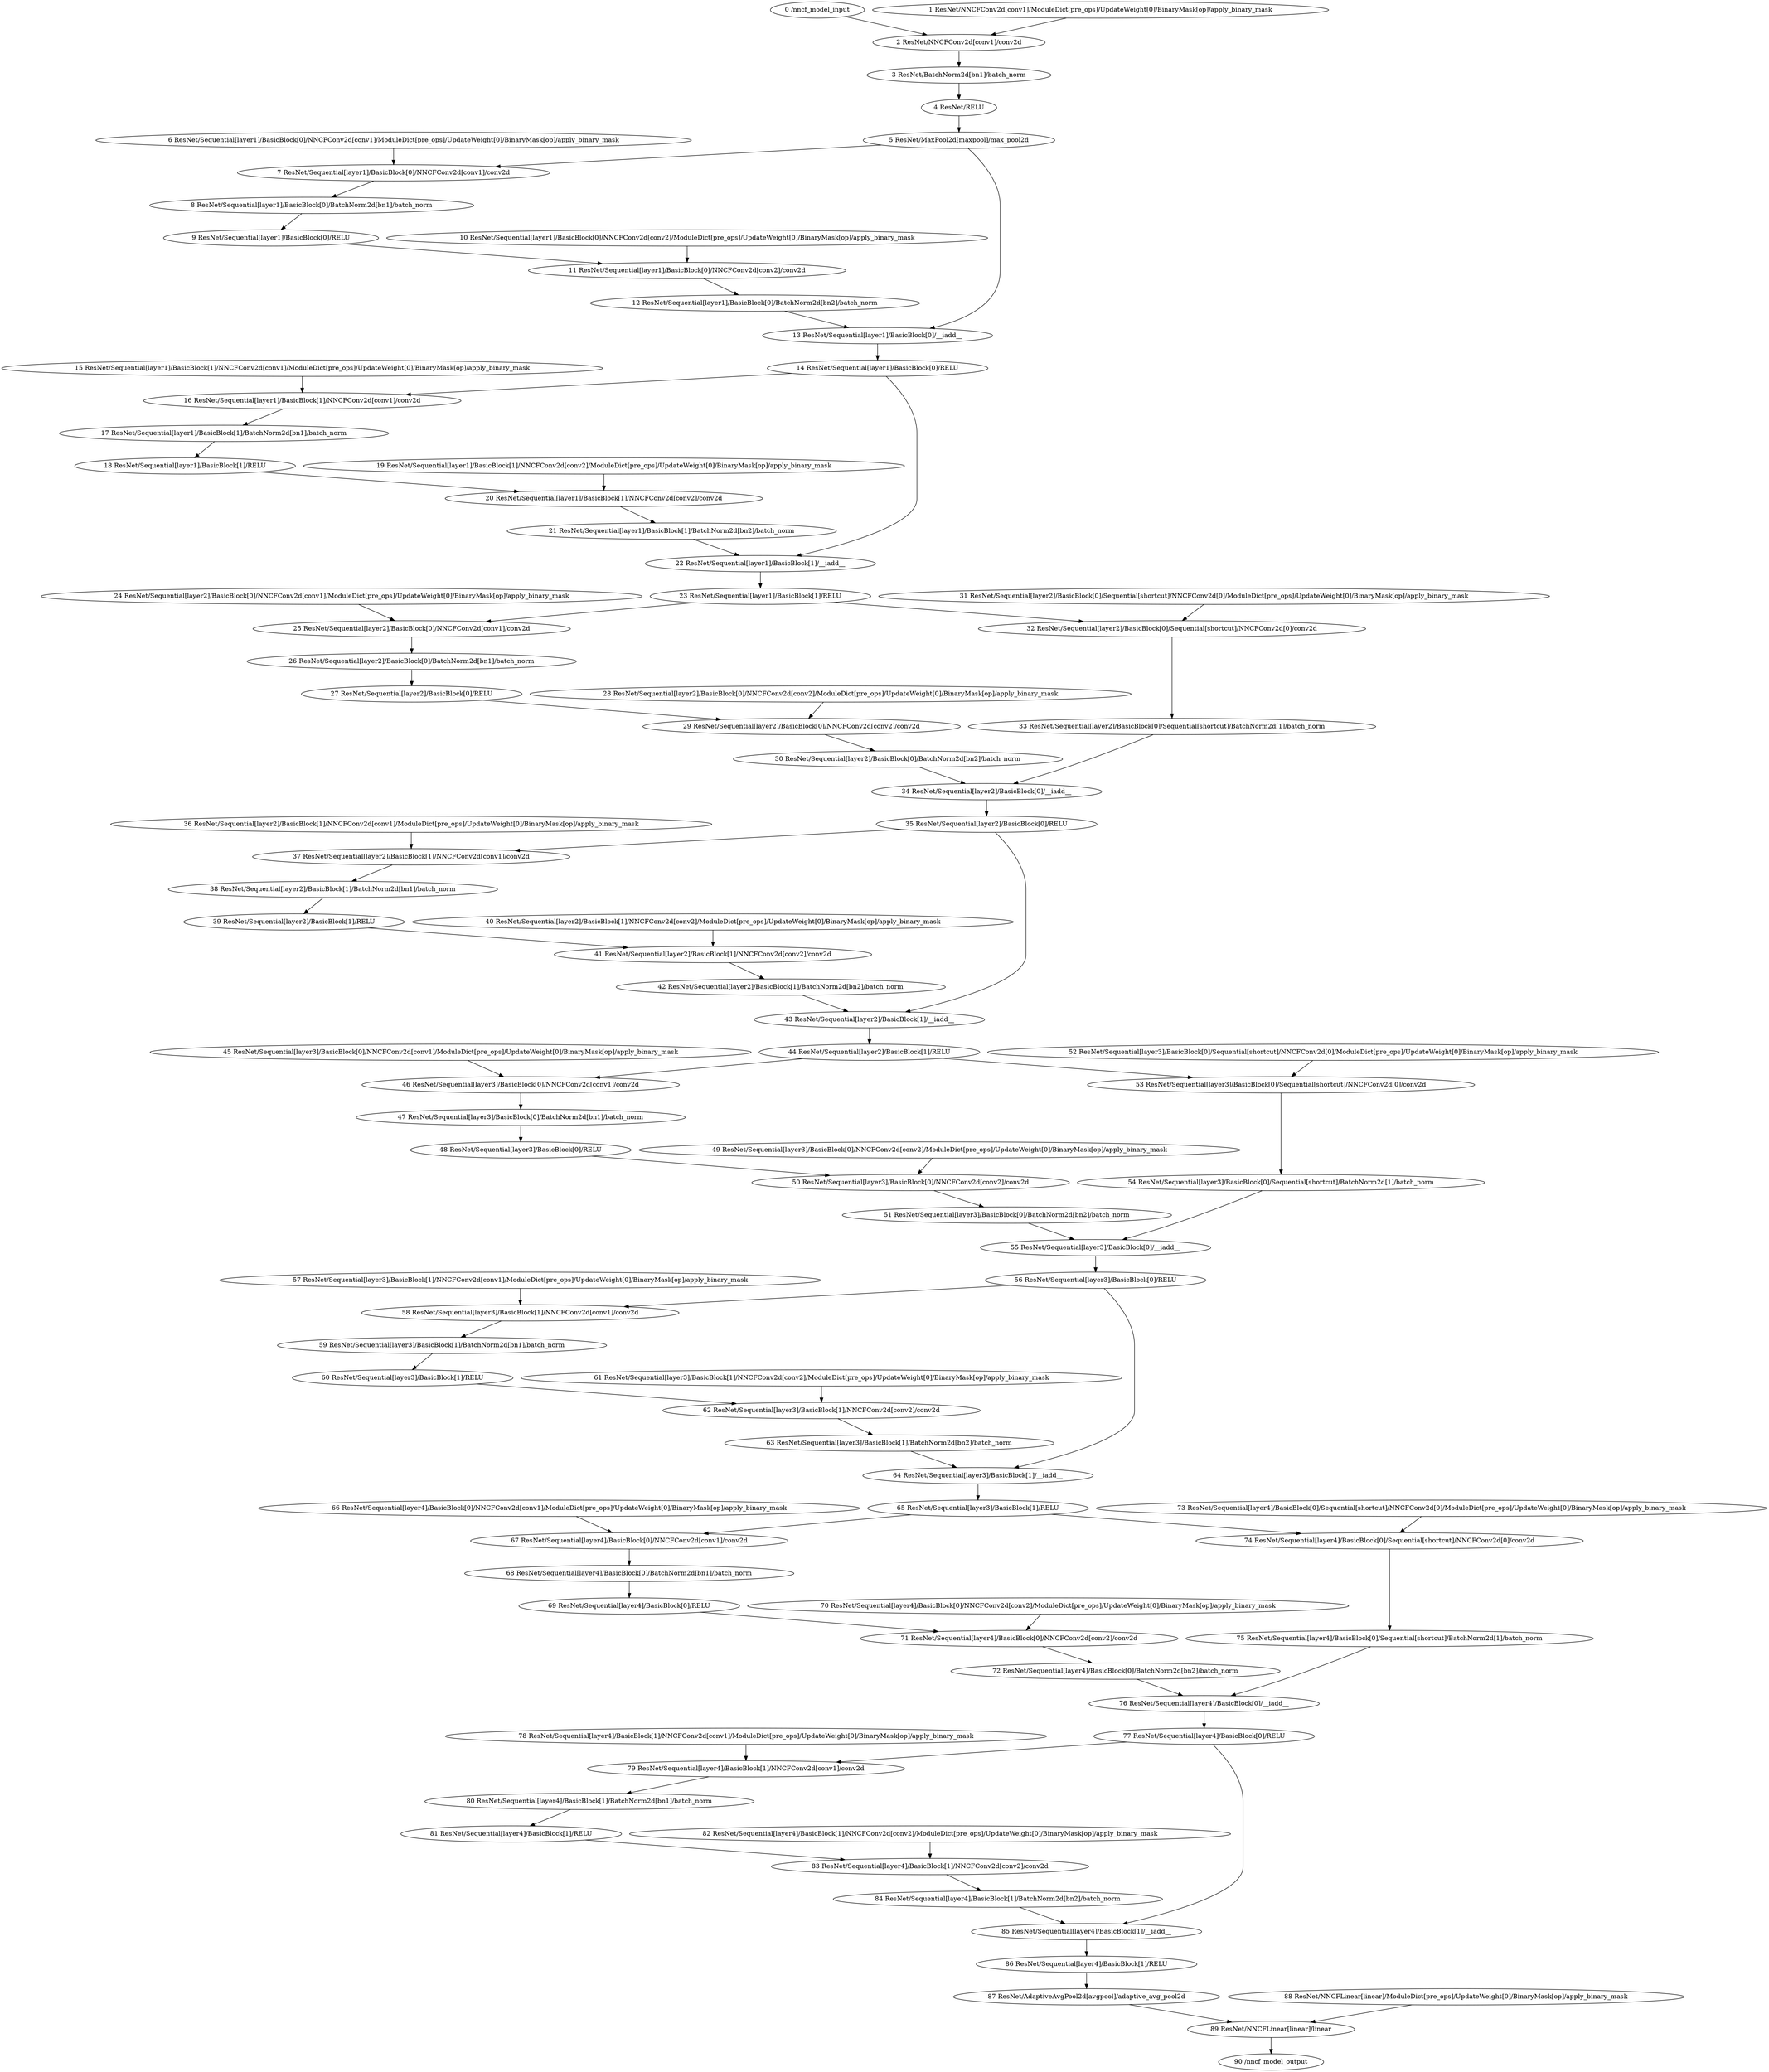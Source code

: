 strict digraph  {
"0 /nncf_model_input" [id=0, scope="", type=nncf_model_input];
"1 ResNet/NNCFConv2d[conv1]/ModuleDict[pre_ops]/UpdateWeight[0]/BinaryMask[op]/apply_binary_mask" [id=1, scope="ResNet/NNCFConv2d[conv1]/ModuleDict[pre_ops]/UpdateWeight[0]/BinaryMask[op]", type=apply_binary_mask];
"2 ResNet/NNCFConv2d[conv1]/conv2d" [id=2, scope="ResNet/NNCFConv2d[conv1]", type=conv2d];
"3 ResNet/BatchNorm2d[bn1]/batch_norm" [id=3, scope="ResNet/BatchNorm2d[bn1]", type=batch_norm];
"4 ResNet/RELU" [id=4, scope=ResNet, type=RELU];
"5 ResNet/MaxPool2d[maxpool]/max_pool2d" [id=5, scope="ResNet/MaxPool2d[maxpool]", type=max_pool2d];
"6 ResNet/Sequential[layer1]/BasicBlock[0]/NNCFConv2d[conv1]/ModuleDict[pre_ops]/UpdateWeight[0]/BinaryMask[op]/apply_binary_mask" [id=6, scope="ResNet/Sequential[layer1]/BasicBlock[0]/NNCFConv2d[conv1]/ModuleDict[pre_ops]/UpdateWeight[0]/BinaryMask[op]", type=apply_binary_mask];
"7 ResNet/Sequential[layer1]/BasicBlock[0]/NNCFConv2d[conv1]/conv2d" [id=7, scope="ResNet/Sequential[layer1]/BasicBlock[0]/NNCFConv2d[conv1]", type=conv2d];
"8 ResNet/Sequential[layer1]/BasicBlock[0]/BatchNorm2d[bn1]/batch_norm" [id=8, scope="ResNet/Sequential[layer1]/BasicBlock[0]/BatchNorm2d[bn1]", type=batch_norm];
"9 ResNet/Sequential[layer1]/BasicBlock[0]/RELU" [id=9, scope="ResNet/Sequential[layer1]/BasicBlock[0]", type=RELU];
"10 ResNet/Sequential[layer1]/BasicBlock[0]/NNCFConv2d[conv2]/ModuleDict[pre_ops]/UpdateWeight[0]/BinaryMask[op]/apply_binary_mask" [id=10, scope="ResNet/Sequential[layer1]/BasicBlock[0]/NNCFConv2d[conv2]/ModuleDict[pre_ops]/UpdateWeight[0]/BinaryMask[op]", type=apply_binary_mask];
"11 ResNet/Sequential[layer1]/BasicBlock[0]/NNCFConv2d[conv2]/conv2d" [id=11, scope="ResNet/Sequential[layer1]/BasicBlock[0]/NNCFConv2d[conv2]", type=conv2d];
"12 ResNet/Sequential[layer1]/BasicBlock[0]/BatchNorm2d[bn2]/batch_norm" [id=12, scope="ResNet/Sequential[layer1]/BasicBlock[0]/BatchNorm2d[bn2]", type=batch_norm];
"13 ResNet/Sequential[layer1]/BasicBlock[0]/__iadd__" [id=13, scope="ResNet/Sequential[layer1]/BasicBlock[0]", type=__iadd__];
"14 ResNet/Sequential[layer1]/BasicBlock[0]/RELU" [id=14, scope="ResNet/Sequential[layer1]/BasicBlock[0]", type=RELU];
"15 ResNet/Sequential[layer1]/BasicBlock[1]/NNCFConv2d[conv1]/ModuleDict[pre_ops]/UpdateWeight[0]/BinaryMask[op]/apply_binary_mask" [id=15, scope="ResNet/Sequential[layer1]/BasicBlock[1]/NNCFConv2d[conv1]/ModuleDict[pre_ops]/UpdateWeight[0]/BinaryMask[op]", type=apply_binary_mask];
"16 ResNet/Sequential[layer1]/BasicBlock[1]/NNCFConv2d[conv1]/conv2d" [id=16, scope="ResNet/Sequential[layer1]/BasicBlock[1]/NNCFConv2d[conv1]", type=conv2d];
"17 ResNet/Sequential[layer1]/BasicBlock[1]/BatchNorm2d[bn1]/batch_norm" [id=17, scope="ResNet/Sequential[layer1]/BasicBlock[1]/BatchNorm2d[bn1]", type=batch_norm];
"18 ResNet/Sequential[layer1]/BasicBlock[1]/RELU" [id=18, scope="ResNet/Sequential[layer1]/BasicBlock[1]", type=RELU];
"19 ResNet/Sequential[layer1]/BasicBlock[1]/NNCFConv2d[conv2]/ModuleDict[pre_ops]/UpdateWeight[0]/BinaryMask[op]/apply_binary_mask" [id=19, scope="ResNet/Sequential[layer1]/BasicBlock[1]/NNCFConv2d[conv2]/ModuleDict[pre_ops]/UpdateWeight[0]/BinaryMask[op]", type=apply_binary_mask];
"20 ResNet/Sequential[layer1]/BasicBlock[1]/NNCFConv2d[conv2]/conv2d" [id=20, scope="ResNet/Sequential[layer1]/BasicBlock[1]/NNCFConv2d[conv2]", type=conv2d];
"21 ResNet/Sequential[layer1]/BasicBlock[1]/BatchNorm2d[bn2]/batch_norm" [id=21, scope="ResNet/Sequential[layer1]/BasicBlock[1]/BatchNorm2d[bn2]", type=batch_norm];
"22 ResNet/Sequential[layer1]/BasicBlock[1]/__iadd__" [id=22, scope="ResNet/Sequential[layer1]/BasicBlock[1]", type=__iadd__];
"23 ResNet/Sequential[layer1]/BasicBlock[1]/RELU" [id=23, scope="ResNet/Sequential[layer1]/BasicBlock[1]", type=RELU];
"24 ResNet/Sequential[layer2]/BasicBlock[0]/NNCFConv2d[conv1]/ModuleDict[pre_ops]/UpdateWeight[0]/BinaryMask[op]/apply_binary_mask" [id=24, scope="ResNet/Sequential[layer2]/BasicBlock[0]/NNCFConv2d[conv1]/ModuleDict[pre_ops]/UpdateWeight[0]/BinaryMask[op]", type=apply_binary_mask];
"25 ResNet/Sequential[layer2]/BasicBlock[0]/NNCFConv2d[conv1]/conv2d" [id=25, scope="ResNet/Sequential[layer2]/BasicBlock[0]/NNCFConv2d[conv1]", type=conv2d];
"26 ResNet/Sequential[layer2]/BasicBlock[0]/BatchNorm2d[bn1]/batch_norm" [id=26, scope="ResNet/Sequential[layer2]/BasicBlock[0]/BatchNorm2d[bn1]", type=batch_norm];
"27 ResNet/Sequential[layer2]/BasicBlock[0]/RELU" [id=27, scope="ResNet/Sequential[layer2]/BasicBlock[0]", type=RELU];
"28 ResNet/Sequential[layer2]/BasicBlock[0]/NNCFConv2d[conv2]/ModuleDict[pre_ops]/UpdateWeight[0]/BinaryMask[op]/apply_binary_mask" [id=28, scope="ResNet/Sequential[layer2]/BasicBlock[0]/NNCFConv2d[conv2]/ModuleDict[pre_ops]/UpdateWeight[0]/BinaryMask[op]", type=apply_binary_mask];
"29 ResNet/Sequential[layer2]/BasicBlock[0]/NNCFConv2d[conv2]/conv2d" [id=29, scope="ResNet/Sequential[layer2]/BasicBlock[0]/NNCFConv2d[conv2]", type=conv2d];
"30 ResNet/Sequential[layer2]/BasicBlock[0]/BatchNorm2d[bn2]/batch_norm" [id=30, scope="ResNet/Sequential[layer2]/BasicBlock[0]/BatchNorm2d[bn2]", type=batch_norm];
"31 ResNet/Sequential[layer2]/BasicBlock[0]/Sequential[shortcut]/NNCFConv2d[0]/ModuleDict[pre_ops]/UpdateWeight[0]/BinaryMask[op]/apply_binary_mask" [id=31, scope="ResNet/Sequential[layer2]/BasicBlock[0]/Sequential[shortcut]/NNCFConv2d[0]/ModuleDict[pre_ops]/UpdateWeight[0]/BinaryMask[op]", type=apply_binary_mask];
"32 ResNet/Sequential[layer2]/BasicBlock[0]/Sequential[shortcut]/NNCFConv2d[0]/conv2d" [id=32, scope="ResNet/Sequential[layer2]/BasicBlock[0]/Sequential[shortcut]/NNCFConv2d[0]", type=conv2d];
"33 ResNet/Sequential[layer2]/BasicBlock[0]/Sequential[shortcut]/BatchNorm2d[1]/batch_norm" [id=33, scope="ResNet/Sequential[layer2]/BasicBlock[0]/Sequential[shortcut]/BatchNorm2d[1]", type=batch_norm];
"34 ResNet/Sequential[layer2]/BasicBlock[0]/__iadd__" [id=34, scope="ResNet/Sequential[layer2]/BasicBlock[0]", type=__iadd__];
"35 ResNet/Sequential[layer2]/BasicBlock[0]/RELU" [id=35, scope="ResNet/Sequential[layer2]/BasicBlock[0]", type=RELU];
"36 ResNet/Sequential[layer2]/BasicBlock[1]/NNCFConv2d[conv1]/ModuleDict[pre_ops]/UpdateWeight[0]/BinaryMask[op]/apply_binary_mask" [id=36, scope="ResNet/Sequential[layer2]/BasicBlock[1]/NNCFConv2d[conv1]/ModuleDict[pre_ops]/UpdateWeight[0]/BinaryMask[op]", type=apply_binary_mask];
"37 ResNet/Sequential[layer2]/BasicBlock[1]/NNCFConv2d[conv1]/conv2d" [id=37, scope="ResNet/Sequential[layer2]/BasicBlock[1]/NNCFConv2d[conv1]", type=conv2d];
"38 ResNet/Sequential[layer2]/BasicBlock[1]/BatchNorm2d[bn1]/batch_norm" [id=38, scope="ResNet/Sequential[layer2]/BasicBlock[1]/BatchNorm2d[bn1]", type=batch_norm];
"39 ResNet/Sequential[layer2]/BasicBlock[1]/RELU" [id=39, scope="ResNet/Sequential[layer2]/BasicBlock[1]", type=RELU];
"40 ResNet/Sequential[layer2]/BasicBlock[1]/NNCFConv2d[conv2]/ModuleDict[pre_ops]/UpdateWeight[0]/BinaryMask[op]/apply_binary_mask" [id=40, scope="ResNet/Sequential[layer2]/BasicBlock[1]/NNCFConv2d[conv2]/ModuleDict[pre_ops]/UpdateWeight[0]/BinaryMask[op]", type=apply_binary_mask];
"41 ResNet/Sequential[layer2]/BasicBlock[1]/NNCFConv2d[conv2]/conv2d" [id=41, scope="ResNet/Sequential[layer2]/BasicBlock[1]/NNCFConv2d[conv2]", type=conv2d];
"42 ResNet/Sequential[layer2]/BasicBlock[1]/BatchNorm2d[bn2]/batch_norm" [id=42, scope="ResNet/Sequential[layer2]/BasicBlock[1]/BatchNorm2d[bn2]", type=batch_norm];
"43 ResNet/Sequential[layer2]/BasicBlock[1]/__iadd__" [id=43, scope="ResNet/Sequential[layer2]/BasicBlock[1]", type=__iadd__];
"44 ResNet/Sequential[layer2]/BasicBlock[1]/RELU" [id=44, scope="ResNet/Sequential[layer2]/BasicBlock[1]", type=RELU];
"45 ResNet/Sequential[layer3]/BasicBlock[0]/NNCFConv2d[conv1]/ModuleDict[pre_ops]/UpdateWeight[0]/BinaryMask[op]/apply_binary_mask" [id=45, scope="ResNet/Sequential[layer3]/BasicBlock[0]/NNCFConv2d[conv1]/ModuleDict[pre_ops]/UpdateWeight[0]/BinaryMask[op]", type=apply_binary_mask];
"46 ResNet/Sequential[layer3]/BasicBlock[0]/NNCFConv2d[conv1]/conv2d" [id=46, scope="ResNet/Sequential[layer3]/BasicBlock[0]/NNCFConv2d[conv1]", type=conv2d];
"47 ResNet/Sequential[layer3]/BasicBlock[0]/BatchNorm2d[bn1]/batch_norm" [id=47, scope="ResNet/Sequential[layer3]/BasicBlock[0]/BatchNorm2d[bn1]", type=batch_norm];
"48 ResNet/Sequential[layer3]/BasicBlock[0]/RELU" [id=48, scope="ResNet/Sequential[layer3]/BasicBlock[0]", type=RELU];
"49 ResNet/Sequential[layer3]/BasicBlock[0]/NNCFConv2d[conv2]/ModuleDict[pre_ops]/UpdateWeight[0]/BinaryMask[op]/apply_binary_mask" [id=49, scope="ResNet/Sequential[layer3]/BasicBlock[0]/NNCFConv2d[conv2]/ModuleDict[pre_ops]/UpdateWeight[0]/BinaryMask[op]", type=apply_binary_mask];
"50 ResNet/Sequential[layer3]/BasicBlock[0]/NNCFConv2d[conv2]/conv2d" [id=50, scope="ResNet/Sequential[layer3]/BasicBlock[0]/NNCFConv2d[conv2]", type=conv2d];
"51 ResNet/Sequential[layer3]/BasicBlock[0]/BatchNorm2d[bn2]/batch_norm" [id=51, scope="ResNet/Sequential[layer3]/BasicBlock[0]/BatchNorm2d[bn2]", type=batch_norm];
"52 ResNet/Sequential[layer3]/BasicBlock[0]/Sequential[shortcut]/NNCFConv2d[0]/ModuleDict[pre_ops]/UpdateWeight[0]/BinaryMask[op]/apply_binary_mask" [id=52, scope="ResNet/Sequential[layer3]/BasicBlock[0]/Sequential[shortcut]/NNCFConv2d[0]/ModuleDict[pre_ops]/UpdateWeight[0]/BinaryMask[op]", type=apply_binary_mask];
"53 ResNet/Sequential[layer3]/BasicBlock[0]/Sequential[shortcut]/NNCFConv2d[0]/conv2d" [id=53, scope="ResNet/Sequential[layer3]/BasicBlock[0]/Sequential[shortcut]/NNCFConv2d[0]", type=conv2d];
"54 ResNet/Sequential[layer3]/BasicBlock[0]/Sequential[shortcut]/BatchNorm2d[1]/batch_norm" [id=54, scope="ResNet/Sequential[layer3]/BasicBlock[0]/Sequential[shortcut]/BatchNorm2d[1]", type=batch_norm];
"55 ResNet/Sequential[layer3]/BasicBlock[0]/__iadd__" [id=55, scope="ResNet/Sequential[layer3]/BasicBlock[0]", type=__iadd__];
"56 ResNet/Sequential[layer3]/BasicBlock[0]/RELU" [id=56, scope="ResNet/Sequential[layer3]/BasicBlock[0]", type=RELU];
"57 ResNet/Sequential[layer3]/BasicBlock[1]/NNCFConv2d[conv1]/ModuleDict[pre_ops]/UpdateWeight[0]/BinaryMask[op]/apply_binary_mask" [id=57, scope="ResNet/Sequential[layer3]/BasicBlock[1]/NNCFConv2d[conv1]/ModuleDict[pre_ops]/UpdateWeight[0]/BinaryMask[op]", type=apply_binary_mask];
"58 ResNet/Sequential[layer3]/BasicBlock[1]/NNCFConv2d[conv1]/conv2d" [id=58, scope="ResNet/Sequential[layer3]/BasicBlock[1]/NNCFConv2d[conv1]", type=conv2d];
"59 ResNet/Sequential[layer3]/BasicBlock[1]/BatchNorm2d[bn1]/batch_norm" [id=59, scope="ResNet/Sequential[layer3]/BasicBlock[1]/BatchNorm2d[bn1]", type=batch_norm];
"60 ResNet/Sequential[layer3]/BasicBlock[1]/RELU" [id=60, scope="ResNet/Sequential[layer3]/BasicBlock[1]", type=RELU];
"61 ResNet/Sequential[layer3]/BasicBlock[1]/NNCFConv2d[conv2]/ModuleDict[pre_ops]/UpdateWeight[0]/BinaryMask[op]/apply_binary_mask" [id=61, scope="ResNet/Sequential[layer3]/BasicBlock[1]/NNCFConv2d[conv2]/ModuleDict[pre_ops]/UpdateWeight[0]/BinaryMask[op]", type=apply_binary_mask];
"62 ResNet/Sequential[layer3]/BasicBlock[1]/NNCFConv2d[conv2]/conv2d" [id=62, scope="ResNet/Sequential[layer3]/BasicBlock[1]/NNCFConv2d[conv2]", type=conv2d];
"63 ResNet/Sequential[layer3]/BasicBlock[1]/BatchNorm2d[bn2]/batch_norm" [id=63, scope="ResNet/Sequential[layer3]/BasicBlock[1]/BatchNorm2d[bn2]", type=batch_norm];
"64 ResNet/Sequential[layer3]/BasicBlock[1]/__iadd__" [id=64, scope="ResNet/Sequential[layer3]/BasicBlock[1]", type=__iadd__];
"65 ResNet/Sequential[layer3]/BasicBlock[1]/RELU" [id=65, scope="ResNet/Sequential[layer3]/BasicBlock[1]", type=RELU];
"66 ResNet/Sequential[layer4]/BasicBlock[0]/NNCFConv2d[conv1]/ModuleDict[pre_ops]/UpdateWeight[0]/BinaryMask[op]/apply_binary_mask" [id=66, scope="ResNet/Sequential[layer4]/BasicBlock[0]/NNCFConv2d[conv1]/ModuleDict[pre_ops]/UpdateWeight[0]/BinaryMask[op]", type=apply_binary_mask];
"67 ResNet/Sequential[layer4]/BasicBlock[0]/NNCFConv2d[conv1]/conv2d" [id=67, scope="ResNet/Sequential[layer4]/BasicBlock[0]/NNCFConv2d[conv1]", type=conv2d];
"68 ResNet/Sequential[layer4]/BasicBlock[0]/BatchNorm2d[bn1]/batch_norm" [id=68, scope="ResNet/Sequential[layer4]/BasicBlock[0]/BatchNorm2d[bn1]", type=batch_norm];
"69 ResNet/Sequential[layer4]/BasicBlock[0]/RELU" [id=69, scope="ResNet/Sequential[layer4]/BasicBlock[0]", type=RELU];
"70 ResNet/Sequential[layer4]/BasicBlock[0]/NNCFConv2d[conv2]/ModuleDict[pre_ops]/UpdateWeight[0]/BinaryMask[op]/apply_binary_mask" [id=70, scope="ResNet/Sequential[layer4]/BasicBlock[0]/NNCFConv2d[conv2]/ModuleDict[pre_ops]/UpdateWeight[0]/BinaryMask[op]", type=apply_binary_mask];
"71 ResNet/Sequential[layer4]/BasicBlock[0]/NNCFConv2d[conv2]/conv2d" [id=71, scope="ResNet/Sequential[layer4]/BasicBlock[0]/NNCFConv2d[conv2]", type=conv2d];
"72 ResNet/Sequential[layer4]/BasicBlock[0]/BatchNorm2d[bn2]/batch_norm" [id=72, scope="ResNet/Sequential[layer4]/BasicBlock[0]/BatchNorm2d[bn2]", type=batch_norm];
"73 ResNet/Sequential[layer4]/BasicBlock[0]/Sequential[shortcut]/NNCFConv2d[0]/ModuleDict[pre_ops]/UpdateWeight[0]/BinaryMask[op]/apply_binary_mask" [id=73, scope="ResNet/Sequential[layer4]/BasicBlock[0]/Sequential[shortcut]/NNCFConv2d[0]/ModuleDict[pre_ops]/UpdateWeight[0]/BinaryMask[op]", type=apply_binary_mask];
"74 ResNet/Sequential[layer4]/BasicBlock[0]/Sequential[shortcut]/NNCFConv2d[0]/conv2d" [id=74, scope="ResNet/Sequential[layer4]/BasicBlock[0]/Sequential[shortcut]/NNCFConv2d[0]", type=conv2d];
"75 ResNet/Sequential[layer4]/BasicBlock[0]/Sequential[shortcut]/BatchNorm2d[1]/batch_norm" [id=75, scope="ResNet/Sequential[layer4]/BasicBlock[0]/Sequential[shortcut]/BatchNorm2d[1]", type=batch_norm];
"76 ResNet/Sequential[layer4]/BasicBlock[0]/__iadd__" [id=76, scope="ResNet/Sequential[layer4]/BasicBlock[0]", type=__iadd__];
"77 ResNet/Sequential[layer4]/BasicBlock[0]/RELU" [id=77, scope="ResNet/Sequential[layer4]/BasicBlock[0]", type=RELU];
"78 ResNet/Sequential[layer4]/BasicBlock[1]/NNCFConv2d[conv1]/ModuleDict[pre_ops]/UpdateWeight[0]/BinaryMask[op]/apply_binary_mask" [id=78, scope="ResNet/Sequential[layer4]/BasicBlock[1]/NNCFConv2d[conv1]/ModuleDict[pre_ops]/UpdateWeight[0]/BinaryMask[op]", type=apply_binary_mask];
"79 ResNet/Sequential[layer4]/BasicBlock[1]/NNCFConv2d[conv1]/conv2d" [id=79, scope="ResNet/Sequential[layer4]/BasicBlock[1]/NNCFConv2d[conv1]", type=conv2d];
"80 ResNet/Sequential[layer4]/BasicBlock[1]/BatchNorm2d[bn1]/batch_norm" [id=80, scope="ResNet/Sequential[layer4]/BasicBlock[1]/BatchNorm2d[bn1]", type=batch_norm];
"81 ResNet/Sequential[layer4]/BasicBlock[1]/RELU" [id=81, scope="ResNet/Sequential[layer4]/BasicBlock[1]", type=RELU];
"82 ResNet/Sequential[layer4]/BasicBlock[1]/NNCFConv2d[conv2]/ModuleDict[pre_ops]/UpdateWeight[0]/BinaryMask[op]/apply_binary_mask" [id=82, scope="ResNet/Sequential[layer4]/BasicBlock[1]/NNCFConv2d[conv2]/ModuleDict[pre_ops]/UpdateWeight[0]/BinaryMask[op]", type=apply_binary_mask];
"83 ResNet/Sequential[layer4]/BasicBlock[1]/NNCFConv2d[conv2]/conv2d" [id=83, scope="ResNet/Sequential[layer4]/BasicBlock[1]/NNCFConv2d[conv2]", type=conv2d];
"84 ResNet/Sequential[layer4]/BasicBlock[1]/BatchNorm2d[bn2]/batch_norm" [id=84, scope="ResNet/Sequential[layer4]/BasicBlock[1]/BatchNorm2d[bn2]", type=batch_norm];
"85 ResNet/Sequential[layer4]/BasicBlock[1]/__iadd__" [id=85, scope="ResNet/Sequential[layer4]/BasicBlock[1]", type=__iadd__];
"86 ResNet/Sequential[layer4]/BasicBlock[1]/RELU" [id=86, scope="ResNet/Sequential[layer4]/BasicBlock[1]", type=RELU];
"87 ResNet/AdaptiveAvgPool2d[avgpool]/adaptive_avg_pool2d" [id=87, scope="ResNet/AdaptiveAvgPool2d[avgpool]", type=adaptive_avg_pool2d];
"88 ResNet/NNCFLinear[linear]/ModuleDict[pre_ops]/UpdateWeight[0]/BinaryMask[op]/apply_binary_mask" [id=88, scope="ResNet/NNCFLinear[linear]/ModuleDict[pre_ops]/UpdateWeight[0]/BinaryMask[op]", type=apply_binary_mask];
"89 ResNet/NNCFLinear[linear]/linear" [id=89, scope="ResNet/NNCFLinear[linear]", type=linear];
"90 /nncf_model_output" [id=90, scope="", type=nncf_model_output];
"0 /nncf_model_input" -> "2 ResNet/NNCFConv2d[conv1]/conv2d";
"1 ResNet/NNCFConv2d[conv1]/ModuleDict[pre_ops]/UpdateWeight[0]/BinaryMask[op]/apply_binary_mask" -> "2 ResNet/NNCFConv2d[conv1]/conv2d";
"2 ResNet/NNCFConv2d[conv1]/conv2d" -> "3 ResNet/BatchNorm2d[bn1]/batch_norm";
"3 ResNet/BatchNorm2d[bn1]/batch_norm" -> "4 ResNet/RELU";
"4 ResNet/RELU" -> "5 ResNet/MaxPool2d[maxpool]/max_pool2d";
"5 ResNet/MaxPool2d[maxpool]/max_pool2d" -> "7 ResNet/Sequential[layer1]/BasicBlock[0]/NNCFConv2d[conv1]/conv2d";
"6 ResNet/Sequential[layer1]/BasicBlock[0]/NNCFConv2d[conv1]/ModuleDict[pre_ops]/UpdateWeight[0]/BinaryMask[op]/apply_binary_mask" -> "7 ResNet/Sequential[layer1]/BasicBlock[0]/NNCFConv2d[conv1]/conv2d";
"7 ResNet/Sequential[layer1]/BasicBlock[0]/NNCFConv2d[conv1]/conv2d" -> "8 ResNet/Sequential[layer1]/BasicBlock[0]/BatchNorm2d[bn1]/batch_norm";
"8 ResNet/Sequential[layer1]/BasicBlock[0]/BatchNorm2d[bn1]/batch_norm" -> "9 ResNet/Sequential[layer1]/BasicBlock[0]/RELU";
"5 ResNet/MaxPool2d[maxpool]/max_pool2d" -> "13 ResNet/Sequential[layer1]/BasicBlock[0]/__iadd__";
"9 ResNet/Sequential[layer1]/BasicBlock[0]/RELU" -> "11 ResNet/Sequential[layer1]/BasicBlock[0]/NNCFConv2d[conv2]/conv2d";
"10 ResNet/Sequential[layer1]/BasicBlock[0]/NNCFConv2d[conv2]/ModuleDict[pre_ops]/UpdateWeight[0]/BinaryMask[op]/apply_binary_mask" -> "11 ResNet/Sequential[layer1]/BasicBlock[0]/NNCFConv2d[conv2]/conv2d";
"11 ResNet/Sequential[layer1]/BasicBlock[0]/NNCFConv2d[conv2]/conv2d" -> "12 ResNet/Sequential[layer1]/BasicBlock[0]/BatchNorm2d[bn2]/batch_norm";
"12 ResNet/Sequential[layer1]/BasicBlock[0]/BatchNorm2d[bn2]/batch_norm" -> "13 ResNet/Sequential[layer1]/BasicBlock[0]/__iadd__";
"13 ResNet/Sequential[layer1]/BasicBlock[0]/__iadd__" -> "14 ResNet/Sequential[layer1]/BasicBlock[0]/RELU";
"14 ResNet/Sequential[layer1]/BasicBlock[0]/RELU" -> "16 ResNet/Sequential[layer1]/BasicBlock[1]/NNCFConv2d[conv1]/conv2d";
"14 ResNet/Sequential[layer1]/BasicBlock[0]/RELU" -> "22 ResNet/Sequential[layer1]/BasicBlock[1]/__iadd__";
"15 ResNet/Sequential[layer1]/BasicBlock[1]/NNCFConv2d[conv1]/ModuleDict[pre_ops]/UpdateWeight[0]/BinaryMask[op]/apply_binary_mask" -> "16 ResNet/Sequential[layer1]/BasicBlock[1]/NNCFConv2d[conv1]/conv2d";
"16 ResNet/Sequential[layer1]/BasicBlock[1]/NNCFConv2d[conv1]/conv2d" -> "17 ResNet/Sequential[layer1]/BasicBlock[1]/BatchNorm2d[bn1]/batch_norm";
"17 ResNet/Sequential[layer1]/BasicBlock[1]/BatchNorm2d[bn1]/batch_norm" -> "18 ResNet/Sequential[layer1]/BasicBlock[1]/RELU";
"18 ResNet/Sequential[layer1]/BasicBlock[1]/RELU" -> "20 ResNet/Sequential[layer1]/BasicBlock[1]/NNCFConv2d[conv2]/conv2d";
"19 ResNet/Sequential[layer1]/BasicBlock[1]/NNCFConv2d[conv2]/ModuleDict[pre_ops]/UpdateWeight[0]/BinaryMask[op]/apply_binary_mask" -> "20 ResNet/Sequential[layer1]/BasicBlock[1]/NNCFConv2d[conv2]/conv2d";
"20 ResNet/Sequential[layer1]/BasicBlock[1]/NNCFConv2d[conv2]/conv2d" -> "21 ResNet/Sequential[layer1]/BasicBlock[1]/BatchNorm2d[bn2]/batch_norm";
"21 ResNet/Sequential[layer1]/BasicBlock[1]/BatchNorm2d[bn2]/batch_norm" -> "22 ResNet/Sequential[layer1]/BasicBlock[1]/__iadd__";
"22 ResNet/Sequential[layer1]/BasicBlock[1]/__iadd__" -> "23 ResNet/Sequential[layer1]/BasicBlock[1]/RELU";
"23 ResNet/Sequential[layer1]/BasicBlock[1]/RELU" -> "25 ResNet/Sequential[layer2]/BasicBlock[0]/NNCFConv2d[conv1]/conv2d";
"23 ResNet/Sequential[layer1]/BasicBlock[1]/RELU" -> "32 ResNet/Sequential[layer2]/BasicBlock[0]/Sequential[shortcut]/NNCFConv2d[0]/conv2d";
"24 ResNet/Sequential[layer2]/BasicBlock[0]/NNCFConv2d[conv1]/ModuleDict[pre_ops]/UpdateWeight[0]/BinaryMask[op]/apply_binary_mask" -> "25 ResNet/Sequential[layer2]/BasicBlock[0]/NNCFConv2d[conv1]/conv2d";
"25 ResNet/Sequential[layer2]/BasicBlock[0]/NNCFConv2d[conv1]/conv2d" -> "26 ResNet/Sequential[layer2]/BasicBlock[0]/BatchNorm2d[bn1]/batch_norm";
"26 ResNet/Sequential[layer2]/BasicBlock[0]/BatchNorm2d[bn1]/batch_norm" -> "27 ResNet/Sequential[layer2]/BasicBlock[0]/RELU";
"27 ResNet/Sequential[layer2]/BasicBlock[0]/RELU" -> "29 ResNet/Sequential[layer2]/BasicBlock[0]/NNCFConv2d[conv2]/conv2d";
"28 ResNet/Sequential[layer2]/BasicBlock[0]/NNCFConv2d[conv2]/ModuleDict[pre_ops]/UpdateWeight[0]/BinaryMask[op]/apply_binary_mask" -> "29 ResNet/Sequential[layer2]/BasicBlock[0]/NNCFConv2d[conv2]/conv2d";
"29 ResNet/Sequential[layer2]/BasicBlock[0]/NNCFConv2d[conv2]/conv2d" -> "30 ResNet/Sequential[layer2]/BasicBlock[0]/BatchNorm2d[bn2]/batch_norm";
"30 ResNet/Sequential[layer2]/BasicBlock[0]/BatchNorm2d[bn2]/batch_norm" -> "34 ResNet/Sequential[layer2]/BasicBlock[0]/__iadd__";
"31 ResNet/Sequential[layer2]/BasicBlock[0]/Sequential[shortcut]/NNCFConv2d[0]/ModuleDict[pre_ops]/UpdateWeight[0]/BinaryMask[op]/apply_binary_mask" -> "32 ResNet/Sequential[layer2]/BasicBlock[0]/Sequential[shortcut]/NNCFConv2d[0]/conv2d";
"32 ResNet/Sequential[layer2]/BasicBlock[0]/Sequential[shortcut]/NNCFConv2d[0]/conv2d" -> "33 ResNet/Sequential[layer2]/BasicBlock[0]/Sequential[shortcut]/BatchNorm2d[1]/batch_norm";
"33 ResNet/Sequential[layer2]/BasicBlock[0]/Sequential[shortcut]/BatchNorm2d[1]/batch_norm" -> "34 ResNet/Sequential[layer2]/BasicBlock[0]/__iadd__";
"34 ResNet/Sequential[layer2]/BasicBlock[0]/__iadd__" -> "35 ResNet/Sequential[layer2]/BasicBlock[0]/RELU";
"35 ResNet/Sequential[layer2]/BasicBlock[0]/RELU" -> "37 ResNet/Sequential[layer2]/BasicBlock[1]/NNCFConv2d[conv1]/conv2d";
"35 ResNet/Sequential[layer2]/BasicBlock[0]/RELU" -> "43 ResNet/Sequential[layer2]/BasicBlock[1]/__iadd__";
"36 ResNet/Sequential[layer2]/BasicBlock[1]/NNCFConv2d[conv1]/ModuleDict[pre_ops]/UpdateWeight[0]/BinaryMask[op]/apply_binary_mask" -> "37 ResNet/Sequential[layer2]/BasicBlock[1]/NNCFConv2d[conv1]/conv2d";
"37 ResNet/Sequential[layer2]/BasicBlock[1]/NNCFConv2d[conv1]/conv2d" -> "38 ResNet/Sequential[layer2]/BasicBlock[1]/BatchNorm2d[bn1]/batch_norm";
"38 ResNet/Sequential[layer2]/BasicBlock[1]/BatchNorm2d[bn1]/batch_norm" -> "39 ResNet/Sequential[layer2]/BasicBlock[1]/RELU";
"39 ResNet/Sequential[layer2]/BasicBlock[1]/RELU" -> "41 ResNet/Sequential[layer2]/BasicBlock[1]/NNCFConv2d[conv2]/conv2d";
"40 ResNet/Sequential[layer2]/BasicBlock[1]/NNCFConv2d[conv2]/ModuleDict[pre_ops]/UpdateWeight[0]/BinaryMask[op]/apply_binary_mask" -> "41 ResNet/Sequential[layer2]/BasicBlock[1]/NNCFConv2d[conv2]/conv2d";
"41 ResNet/Sequential[layer2]/BasicBlock[1]/NNCFConv2d[conv2]/conv2d" -> "42 ResNet/Sequential[layer2]/BasicBlock[1]/BatchNorm2d[bn2]/batch_norm";
"42 ResNet/Sequential[layer2]/BasicBlock[1]/BatchNorm2d[bn2]/batch_norm" -> "43 ResNet/Sequential[layer2]/BasicBlock[1]/__iadd__";
"43 ResNet/Sequential[layer2]/BasicBlock[1]/__iadd__" -> "44 ResNet/Sequential[layer2]/BasicBlock[1]/RELU";
"44 ResNet/Sequential[layer2]/BasicBlock[1]/RELU" -> "46 ResNet/Sequential[layer3]/BasicBlock[0]/NNCFConv2d[conv1]/conv2d";
"44 ResNet/Sequential[layer2]/BasicBlock[1]/RELU" -> "53 ResNet/Sequential[layer3]/BasicBlock[0]/Sequential[shortcut]/NNCFConv2d[0]/conv2d";
"45 ResNet/Sequential[layer3]/BasicBlock[0]/NNCFConv2d[conv1]/ModuleDict[pre_ops]/UpdateWeight[0]/BinaryMask[op]/apply_binary_mask" -> "46 ResNet/Sequential[layer3]/BasicBlock[0]/NNCFConv2d[conv1]/conv2d";
"46 ResNet/Sequential[layer3]/BasicBlock[0]/NNCFConv2d[conv1]/conv2d" -> "47 ResNet/Sequential[layer3]/BasicBlock[0]/BatchNorm2d[bn1]/batch_norm";
"47 ResNet/Sequential[layer3]/BasicBlock[0]/BatchNorm2d[bn1]/batch_norm" -> "48 ResNet/Sequential[layer3]/BasicBlock[0]/RELU";
"48 ResNet/Sequential[layer3]/BasicBlock[0]/RELU" -> "50 ResNet/Sequential[layer3]/BasicBlock[0]/NNCFConv2d[conv2]/conv2d";
"49 ResNet/Sequential[layer3]/BasicBlock[0]/NNCFConv2d[conv2]/ModuleDict[pre_ops]/UpdateWeight[0]/BinaryMask[op]/apply_binary_mask" -> "50 ResNet/Sequential[layer3]/BasicBlock[0]/NNCFConv2d[conv2]/conv2d";
"50 ResNet/Sequential[layer3]/BasicBlock[0]/NNCFConv2d[conv2]/conv2d" -> "51 ResNet/Sequential[layer3]/BasicBlock[0]/BatchNorm2d[bn2]/batch_norm";
"51 ResNet/Sequential[layer3]/BasicBlock[0]/BatchNorm2d[bn2]/batch_norm" -> "55 ResNet/Sequential[layer3]/BasicBlock[0]/__iadd__";
"52 ResNet/Sequential[layer3]/BasicBlock[0]/Sequential[shortcut]/NNCFConv2d[0]/ModuleDict[pre_ops]/UpdateWeight[0]/BinaryMask[op]/apply_binary_mask" -> "53 ResNet/Sequential[layer3]/BasicBlock[0]/Sequential[shortcut]/NNCFConv2d[0]/conv2d";
"53 ResNet/Sequential[layer3]/BasicBlock[0]/Sequential[shortcut]/NNCFConv2d[0]/conv2d" -> "54 ResNet/Sequential[layer3]/BasicBlock[0]/Sequential[shortcut]/BatchNorm2d[1]/batch_norm";
"54 ResNet/Sequential[layer3]/BasicBlock[0]/Sequential[shortcut]/BatchNorm2d[1]/batch_norm" -> "55 ResNet/Sequential[layer3]/BasicBlock[0]/__iadd__";
"55 ResNet/Sequential[layer3]/BasicBlock[0]/__iadd__" -> "56 ResNet/Sequential[layer3]/BasicBlock[0]/RELU";
"56 ResNet/Sequential[layer3]/BasicBlock[0]/RELU" -> "58 ResNet/Sequential[layer3]/BasicBlock[1]/NNCFConv2d[conv1]/conv2d";
"56 ResNet/Sequential[layer3]/BasicBlock[0]/RELU" -> "64 ResNet/Sequential[layer3]/BasicBlock[1]/__iadd__";
"57 ResNet/Sequential[layer3]/BasicBlock[1]/NNCFConv2d[conv1]/ModuleDict[pre_ops]/UpdateWeight[0]/BinaryMask[op]/apply_binary_mask" -> "58 ResNet/Sequential[layer3]/BasicBlock[1]/NNCFConv2d[conv1]/conv2d";
"58 ResNet/Sequential[layer3]/BasicBlock[1]/NNCFConv2d[conv1]/conv2d" -> "59 ResNet/Sequential[layer3]/BasicBlock[1]/BatchNorm2d[bn1]/batch_norm";
"59 ResNet/Sequential[layer3]/BasicBlock[1]/BatchNorm2d[bn1]/batch_norm" -> "60 ResNet/Sequential[layer3]/BasicBlock[1]/RELU";
"60 ResNet/Sequential[layer3]/BasicBlock[1]/RELU" -> "62 ResNet/Sequential[layer3]/BasicBlock[1]/NNCFConv2d[conv2]/conv2d";
"61 ResNet/Sequential[layer3]/BasicBlock[1]/NNCFConv2d[conv2]/ModuleDict[pre_ops]/UpdateWeight[0]/BinaryMask[op]/apply_binary_mask" -> "62 ResNet/Sequential[layer3]/BasicBlock[1]/NNCFConv2d[conv2]/conv2d";
"62 ResNet/Sequential[layer3]/BasicBlock[1]/NNCFConv2d[conv2]/conv2d" -> "63 ResNet/Sequential[layer3]/BasicBlock[1]/BatchNorm2d[bn2]/batch_norm";
"63 ResNet/Sequential[layer3]/BasicBlock[1]/BatchNorm2d[bn2]/batch_norm" -> "64 ResNet/Sequential[layer3]/BasicBlock[1]/__iadd__";
"64 ResNet/Sequential[layer3]/BasicBlock[1]/__iadd__" -> "65 ResNet/Sequential[layer3]/BasicBlock[1]/RELU";
"65 ResNet/Sequential[layer3]/BasicBlock[1]/RELU" -> "67 ResNet/Sequential[layer4]/BasicBlock[0]/NNCFConv2d[conv1]/conv2d";
"65 ResNet/Sequential[layer3]/BasicBlock[1]/RELU" -> "74 ResNet/Sequential[layer4]/BasicBlock[0]/Sequential[shortcut]/NNCFConv2d[0]/conv2d";
"66 ResNet/Sequential[layer4]/BasicBlock[0]/NNCFConv2d[conv1]/ModuleDict[pre_ops]/UpdateWeight[0]/BinaryMask[op]/apply_binary_mask" -> "67 ResNet/Sequential[layer4]/BasicBlock[0]/NNCFConv2d[conv1]/conv2d";
"67 ResNet/Sequential[layer4]/BasicBlock[0]/NNCFConv2d[conv1]/conv2d" -> "68 ResNet/Sequential[layer4]/BasicBlock[0]/BatchNorm2d[bn1]/batch_norm";
"68 ResNet/Sequential[layer4]/BasicBlock[0]/BatchNorm2d[bn1]/batch_norm" -> "69 ResNet/Sequential[layer4]/BasicBlock[0]/RELU";
"69 ResNet/Sequential[layer4]/BasicBlock[0]/RELU" -> "71 ResNet/Sequential[layer4]/BasicBlock[0]/NNCFConv2d[conv2]/conv2d";
"70 ResNet/Sequential[layer4]/BasicBlock[0]/NNCFConv2d[conv2]/ModuleDict[pre_ops]/UpdateWeight[0]/BinaryMask[op]/apply_binary_mask" -> "71 ResNet/Sequential[layer4]/BasicBlock[0]/NNCFConv2d[conv2]/conv2d";
"71 ResNet/Sequential[layer4]/BasicBlock[0]/NNCFConv2d[conv2]/conv2d" -> "72 ResNet/Sequential[layer4]/BasicBlock[0]/BatchNorm2d[bn2]/batch_norm";
"72 ResNet/Sequential[layer4]/BasicBlock[0]/BatchNorm2d[bn2]/batch_norm" -> "76 ResNet/Sequential[layer4]/BasicBlock[0]/__iadd__";
"73 ResNet/Sequential[layer4]/BasicBlock[0]/Sequential[shortcut]/NNCFConv2d[0]/ModuleDict[pre_ops]/UpdateWeight[0]/BinaryMask[op]/apply_binary_mask" -> "74 ResNet/Sequential[layer4]/BasicBlock[0]/Sequential[shortcut]/NNCFConv2d[0]/conv2d";
"74 ResNet/Sequential[layer4]/BasicBlock[0]/Sequential[shortcut]/NNCFConv2d[0]/conv2d" -> "75 ResNet/Sequential[layer4]/BasicBlock[0]/Sequential[shortcut]/BatchNorm2d[1]/batch_norm";
"75 ResNet/Sequential[layer4]/BasicBlock[0]/Sequential[shortcut]/BatchNorm2d[1]/batch_norm" -> "76 ResNet/Sequential[layer4]/BasicBlock[0]/__iadd__";
"76 ResNet/Sequential[layer4]/BasicBlock[0]/__iadd__" -> "77 ResNet/Sequential[layer4]/BasicBlock[0]/RELU";
"77 ResNet/Sequential[layer4]/BasicBlock[0]/RELU" -> "79 ResNet/Sequential[layer4]/BasicBlock[1]/NNCFConv2d[conv1]/conv2d";
"77 ResNet/Sequential[layer4]/BasicBlock[0]/RELU" -> "85 ResNet/Sequential[layer4]/BasicBlock[1]/__iadd__";
"78 ResNet/Sequential[layer4]/BasicBlock[1]/NNCFConv2d[conv1]/ModuleDict[pre_ops]/UpdateWeight[0]/BinaryMask[op]/apply_binary_mask" -> "79 ResNet/Sequential[layer4]/BasicBlock[1]/NNCFConv2d[conv1]/conv2d";
"79 ResNet/Sequential[layer4]/BasicBlock[1]/NNCFConv2d[conv1]/conv2d" -> "80 ResNet/Sequential[layer4]/BasicBlock[1]/BatchNorm2d[bn1]/batch_norm";
"80 ResNet/Sequential[layer4]/BasicBlock[1]/BatchNorm2d[bn1]/batch_norm" -> "81 ResNet/Sequential[layer4]/BasicBlock[1]/RELU";
"81 ResNet/Sequential[layer4]/BasicBlock[1]/RELU" -> "83 ResNet/Sequential[layer4]/BasicBlock[1]/NNCFConv2d[conv2]/conv2d";
"82 ResNet/Sequential[layer4]/BasicBlock[1]/NNCFConv2d[conv2]/ModuleDict[pre_ops]/UpdateWeight[0]/BinaryMask[op]/apply_binary_mask" -> "83 ResNet/Sequential[layer4]/BasicBlock[1]/NNCFConv2d[conv2]/conv2d";
"83 ResNet/Sequential[layer4]/BasicBlock[1]/NNCFConv2d[conv2]/conv2d" -> "84 ResNet/Sequential[layer4]/BasicBlock[1]/BatchNorm2d[bn2]/batch_norm";
"84 ResNet/Sequential[layer4]/BasicBlock[1]/BatchNorm2d[bn2]/batch_norm" -> "85 ResNet/Sequential[layer4]/BasicBlock[1]/__iadd__";
"85 ResNet/Sequential[layer4]/BasicBlock[1]/__iadd__" -> "86 ResNet/Sequential[layer4]/BasicBlock[1]/RELU";
"86 ResNet/Sequential[layer4]/BasicBlock[1]/RELU" -> "87 ResNet/AdaptiveAvgPool2d[avgpool]/adaptive_avg_pool2d";
"87 ResNet/AdaptiveAvgPool2d[avgpool]/adaptive_avg_pool2d" -> "89 ResNet/NNCFLinear[linear]/linear";
"88 ResNet/NNCFLinear[linear]/ModuleDict[pre_ops]/UpdateWeight[0]/BinaryMask[op]/apply_binary_mask" -> "89 ResNet/NNCFLinear[linear]/linear";
"89 ResNet/NNCFLinear[linear]/linear" -> "90 /nncf_model_output";
}
